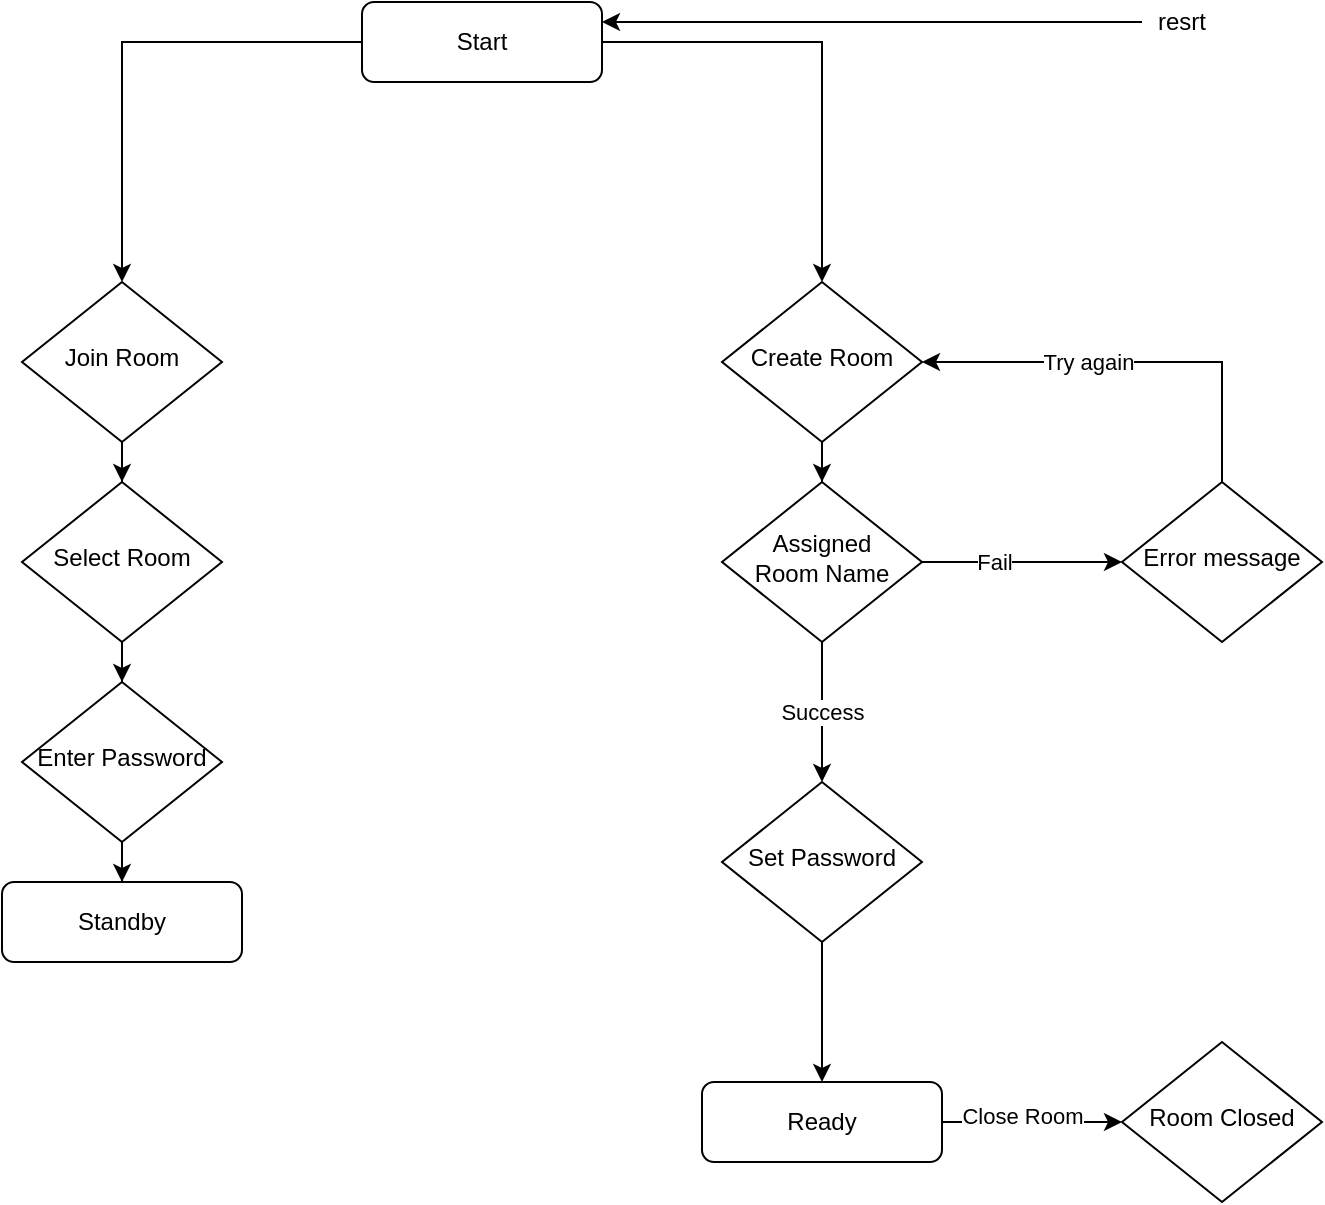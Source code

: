 <mxfile version="14.8.6" type="github">
  <diagram id="C5RBs43oDa-KdzZeNtuy" name="Page-1">
    <mxGraphModel dx="946" dy="614" grid="1" gridSize="10" guides="1" tooltips="1" connect="1" arrows="1" fold="1" page="1" pageScale="1" pageWidth="827" pageHeight="1169" math="0" shadow="0">
      <root>
        <mxCell id="WIyWlLk6GJQsqaUBKTNV-0" />
        <mxCell id="WIyWlLk6GJQsqaUBKTNV-1" parent="WIyWlLk6GJQsqaUBKTNV-0" />
        <mxCell id="a6TmxTxmOoRxFPdYBBuy-2" style="edgeStyle=orthogonalEdgeStyle;rounded=0;orthogonalLoop=1;jettySize=auto;html=1;entryX=0.5;entryY=0;entryDx=0;entryDy=0;" parent="WIyWlLk6GJQsqaUBKTNV-1" source="WIyWlLk6GJQsqaUBKTNV-3" target="a6TmxTxmOoRxFPdYBBuy-1" edge="1">
          <mxGeometry relative="1" as="geometry" />
        </mxCell>
        <mxCell id="a6TmxTxmOoRxFPdYBBuy-9" style="edgeStyle=orthogonalEdgeStyle;rounded=0;orthogonalLoop=1;jettySize=auto;html=1;" parent="WIyWlLk6GJQsqaUBKTNV-1" source="WIyWlLk6GJQsqaUBKTNV-3" target="WIyWlLk6GJQsqaUBKTNV-6" edge="1">
          <mxGeometry relative="1" as="geometry" />
        </mxCell>
        <mxCell id="WIyWlLk6GJQsqaUBKTNV-3" value="Start" style="rounded=1;whiteSpace=wrap;html=1;fontSize=12;glass=0;strokeWidth=1;shadow=0;" parent="WIyWlLk6GJQsqaUBKTNV-1" vertex="1">
          <mxGeometry x="340" y="20" width="120" height="40" as="geometry" />
        </mxCell>
        <mxCell id="a6TmxTxmOoRxFPdYBBuy-8" style="edgeStyle=orthogonalEdgeStyle;rounded=0;orthogonalLoop=1;jettySize=auto;html=1;entryX=0.5;entryY=0;entryDx=0;entryDy=0;" parent="WIyWlLk6GJQsqaUBKTNV-1" source="WIyWlLk6GJQsqaUBKTNV-6" target="WIyWlLk6GJQsqaUBKTNV-10" edge="1">
          <mxGeometry relative="1" as="geometry" />
        </mxCell>
        <mxCell id="WIyWlLk6GJQsqaUBKTNV-6" value="Join Room" style="rhombus;whiteSpace=wrap;html=1;shadow=0;fontFamily=Helvetica;fontSize=12;align=center;strokeWidth=1;spacing=6;spacingTop=-4;" parent="WIyWlLk6GJQsqaUBKTNV-1" vertex="1">
          <mxGeometry x="170" y="160" width="100" height="80" as="geometry" />
        </mxCell>
        <mxCell id="a6TmxTxmOoRxFPdYBBuy-4" style="edgeStyle=orthogonalEdgeStyle;rounded=0;orthogonalLoop=1;jettySize=auto;html=1;entryX=0.5;entryY=0;entryDx=0;entryDy=0;" parent="WIyWlLk6GJQsqaUBKTNV-1" source="WIyWlLk6GJQsqaUBKTNV-10" target="a6TmxTxmOoRxFPdYBBuy-3" edge="1">
          <mxGeometry relative="1" as="geometry" />
        </mxCell>
        <mxCell id="WIyWlLk6GJQsqaUBKTNV-10" value="Select Room" style="rhombus;whiteSpace=wrap;html=1;shadow=0;fontFamily=Helvetica;fontSize=12;align=center;strokeWidth=1;spacing=6;spacingTop=-4;" parent="WIyWlLk6GJQsqaUBKTNV-1" vertex="1">
          <mxGeometry x="170" y="260" width="100" height="80" as="geometry" />
        </mxCell>
        <mxCell id="a6TmxTxmOoRxFPdYBBuy-13" style="edgeStyle=orthogonalEdgeStyle;rounded=0;orthogonalLoop=1;jettySize=auto;html=1;entryX=0.5;entryY=0;entryDx=0;entryDy=0;" parent="WIyWlLk6GJQsqaUBKTNV-1" source="a6TmxTxmOoRxFPdYBBuy-1" target="a6TmxTxmOoRxFPdYBBuy-12" edge="1">
          <mxGeometry relative="1" as="geometry" />
        </mxCell>
        <mxCell id="a6TmxTxmOoRxFPdYBBuy-1" value="Create Room" style="rhombus;whiteSpace=wrap;html=1;shadow=0;fontFamily=Helvetica;fontSize=12;align=center;strokeWidth=1;spacing=6;spacingTop=-4;" parent="WIyWlLk6GJQsqaUBKTNV-1" vertex="1">
          <mxGeometry x="520" y="160" width="100" height="80" as="geometry" />
        </mxCell>
        <mxCell id="a6TmxTxmOoRxFPdYBBuy-7" style="edgeStyle=orthogonalEdgeStyle;rounded=0;orthogonalLoop=1;jettySize=auto;html=1;entryX=0.5;entryY=0;entryDx=0;entryDy=0;" parent="WIyWlLk6GJQsqaUBKTNV-1" source="a6TmxTxmOoRxFPdYBBuy-3" target="a6TmxTxmOoRxFPdYBBuy-6" edge="1">
          <mxGeometry relative="1" as="geometry" />
        </mxCell>
        <mxCell id="a6TmxTxmOoRxFPdYBBuy-3" value="Enter Password" style="rhombus;whiteSpace=wrap;html=1;shadow=0;fontFamily=Helvetica;fontSize=12;align=center;strokeWidth=1;spacing=6;spacingTop=-4;" parent="WIyWlLk6GJQsqaUBKTNV-1" vertex="1">
          <mxGeometry x="170" y="360" width="100" height="80" as="geometry" />
        </mxCell>
        <mxCell id="a6TmxTxmOoRxFPdYBBuy-6" value="Standby" style="rounded=1;whiteSpace=wrap;html=1;fontSize=12;glass=0;strokeWidth=1;shadow=0;" parent="WIyWlLk6GJQsqaUBKTNV-1" vertex="1">
          <mxGeometry x="160" y="460" width="120" height="40" as="geometry" />
        </mxCell>
        <mxCell id="a6TmxTxmOoRxFPdYBBuy-15" value="Success" style="edgeStyle=orthogonalEdgeStyle;rounded=0;orthogonalLoop=1;jettySize=auto;html=1;entryX=0.5;entryY=0;entryDx=0;entryDy=0;" parent="WIyWlLk6GJQsqaUBKTNV-1" source="a6TmxTxmOoRxFPdYBBuy-12" target="a6TmxTxmOoRxFPdYBBuy-14" edge="1">
          <mxGeometry relative="1" as="geometry" />
        </mxCell>
        <mxCell id="4xSykYgbS7McjfKSL_n1-2" style="edgeStyle=orthogonalEdgeStyle;rounded=0;orthogonalLoop=1;jettySize=auto;html=1;entryX=0;entryY=0.5;entryDx=0;entryDy=0;" parent="WIyWlLk6GJQsqaUBKTNV-1" source="a6TmxTxmOoRxFPdYBBuy-12" target="4xSykYgbS7McjfKSL_n1-1" edge="1">
          <mxGeometry relative="1" as="geometry" />
        </mxCell>
        <mxCell id="4xSykYgbS7McjfKSL_n1-3" value="Fail" style="edgeLabel;html=1;align=center;verticalAlign=middle;resizable=0;points=[];" parent="4xSykYgbS7McjfKSL_n1-2" vertex="1" connectable="0">
          <mxGeometry x="-0.294" relative="1" as="geometry">
            <mxPoint as="offset" />
          </mxGeometry>
        </mxCell>
        <mxCell id="a6TmxTxmOoRxFPdYBBuy-12" value="Assigned&lt;br&gt;Room Name" style="rhombus;whiteSpace=wrap;html=1;shadow=0;fontFamily=Helvetica;fontSize=12;align=center;strokeWidth=1;spacing=6;spacingTop=-4;" parent="WIyWlLk6GJQsqaUBKTNV-1" vertex="1">
          <mxGeometry x="520" y="260" width="100" height="80" as="geometry" />
        </mxCell>
        <mxCell id="a6TmxTxmOoRxFPdYBBuy-18" style="edgeStyle=orthogonalEdgeStyle;rounded=0;orthogonalLoop=1;jettySize=auto;html=1;entryX=0.5;entryY=0;entryDx=0;entryDy=0;" parent="WIyWlLk6GJQsqaUBKTNV-1" source="a6TmxTxmOoRxFPdYBBuy-14" target="a6TmxTxmOoRxFPdYBBuy-17" edge="1">
          <mxGeometry relative="1" as="geometry" />
        </mxCell>
        <mxCell id="a6TmxTxmOoRxFPdYBBuy-14" value="Set Password" style="rhombus;whiteSpace=wrap;html=1;shadow=0;fontFamily=Helvetica;fontSize=12;align=center;strokeWidth=1;spacing=6;spacingTop=-4;" parent="WIyWlLk6GJQsqaUBKTNV-1" vertex="1">
          <mxGeometry x="520" y="410" width="100" height="80" as="geometry" />
        </mxCell>
        <mxCell id="4xSykYgbS7McjfKSL_n1-10" style="edgeStyle=orthogonalEdgeStyle;rounded=0;orthogonalLoop=1;jettySize=auto;html=1;entryX=0;entryY=0.5;entryDx=0;entryDy=0;" parent="WIyWlLk6GJQsqaUBKTNV-1" source="a6TmxTxmOoRxFPdYBBuy-17" target="4xSykYgbS7McjfKSL_n1-9" edge="1">
          <mxGeometry relative="1" as="geometry" />
        </mxCell>
        <mxCell id="4xSykYgbS7McjfKSL_n1-11" value="Close Room" style="edgeLabel;html=1;align=center;verticalAlign=middle;resizable=0;points=[];" parent="4xSykYgbS7McjfKSL_n1-10" vertex="1" connectable="0">
          <mxGeometry x="-0.12" y="3" relative="1" as="geometry">
            <mxPoint as="offset" />
          </mxGeometry>
        </mxCell>
        <mxCell id="a6TmxTxmOoRxFPdYBBuy-17" value="Ready" style="rounded=1;whiteSpace=wrap;html=1;fontSize=12;glass=0;strokeWidth=1;shadow=0;" parent="WIyWlLk6GJQsqaUBKTNV-1" vertex="1">
          <mxGeometry x="510" y="560" width="120" height="40" as="geometry" />
        </mxCell>
        <mxCell id="4xSykYgbS7McjfKSL_n1-4" style="edgeStyle=orthogonalEdgeStyle;rounded=0;orthogonalLoop=1;jettySize=auto;html=1;exitX=0.5;exitY=0;exitDx=0;exitDy=0;entryX=1;entryY=0.5;entryDx=0;entryDy=0;" parent="WIyWlLk6GJQsqaUBKTNV-1" source="4xSykYgbS7McjfKSL_n1-1" target="a6TmxTxmOoRxFPdYBBuy-1" edge="1">
          <mxGeometry relative="1" as="geometry" />
        </mxCell>
        <mxCell id="4xSykYgbS7McjfKSL_n1-5" value="Try again" style="edgeLabel;html=1;align=center;verticalAlign=middle;resizable=0;points=[];" parent="4xSykYgbS7McjfKSL_n1-4" vertex="1" connectable="0">
          <mxGeometry x="0.098" relative="1" as="geometry">
            <mxPoint x="-12" as="offset" />
          </mxGeometry>
        </mxCell>
        <mxCell id="4xSykYgbS7McjfKSL_n1-1" value="Error message" style="rhombus;whiteSpace=wrap;html=1;shadow=0;fontFamily=Helvetica;fontSize=12;align=center;strokeWidth=1;spacing=6;spacingTop=-4;" parent="WIyWlLk6GJQsqaUBKTNV-1" vertex="1">
          <mxGeometry x="720" y="260" width="100" height="80" as="geometry" />
        </mxCell>
        <mxCell id="4xSykYgbS7McjfKSL_n1-8" style="edgeStyle=orthogonalEdgeStyle;rounded=0;orthogonalLoop=1;jettySize=auto;html=1;entryX=1;entryY=0.25;entryDx=0;entryDy=0;" parent="WIyWlLk6GJQsqaUBKTNV-1" source="4xSykYgbS7McjfKSL_n1-7" target="WIyWlLk6GJQsqaUBKTNV-3" edge="1">
          <mxGeometry relative="1" as="geometry" />
        </mxCell>
        <mxCell id="4xSykYgbS7McjfKSL_n1-7" value="resrt" style="text;html=1;strokeColor=none;fillColor=none;align=center;verticalAlign=middle;whiteSpace=wrap;rounded=0;" parent="WIyWlLk6GJQsqaUBKTNV-1" vertex="1">
          <mxGeometry x="730" y="20" width="40" height="20" as="geometry" />
        </mxCell>
        <mxCell id="4xSykYgbS7McjfKSL_n1-9" value="Room Closed" style="rhombus;whiteSpace=wrap;html=1;shadow=0;fontFamily=Helvetica;fontSize=12;align=center;strokeWidth=1;spacing=6;spacingTop=-4;" parent="WIyWlLk6GJQsqaUBKTNV-1" vertex="1">
          <mxGeometry x="720" y="540" width="100" height="80" as="geometry" />
        </mxCell>
      </root>
    </mxGraphModel>
  </diagram>
</mxfile>
